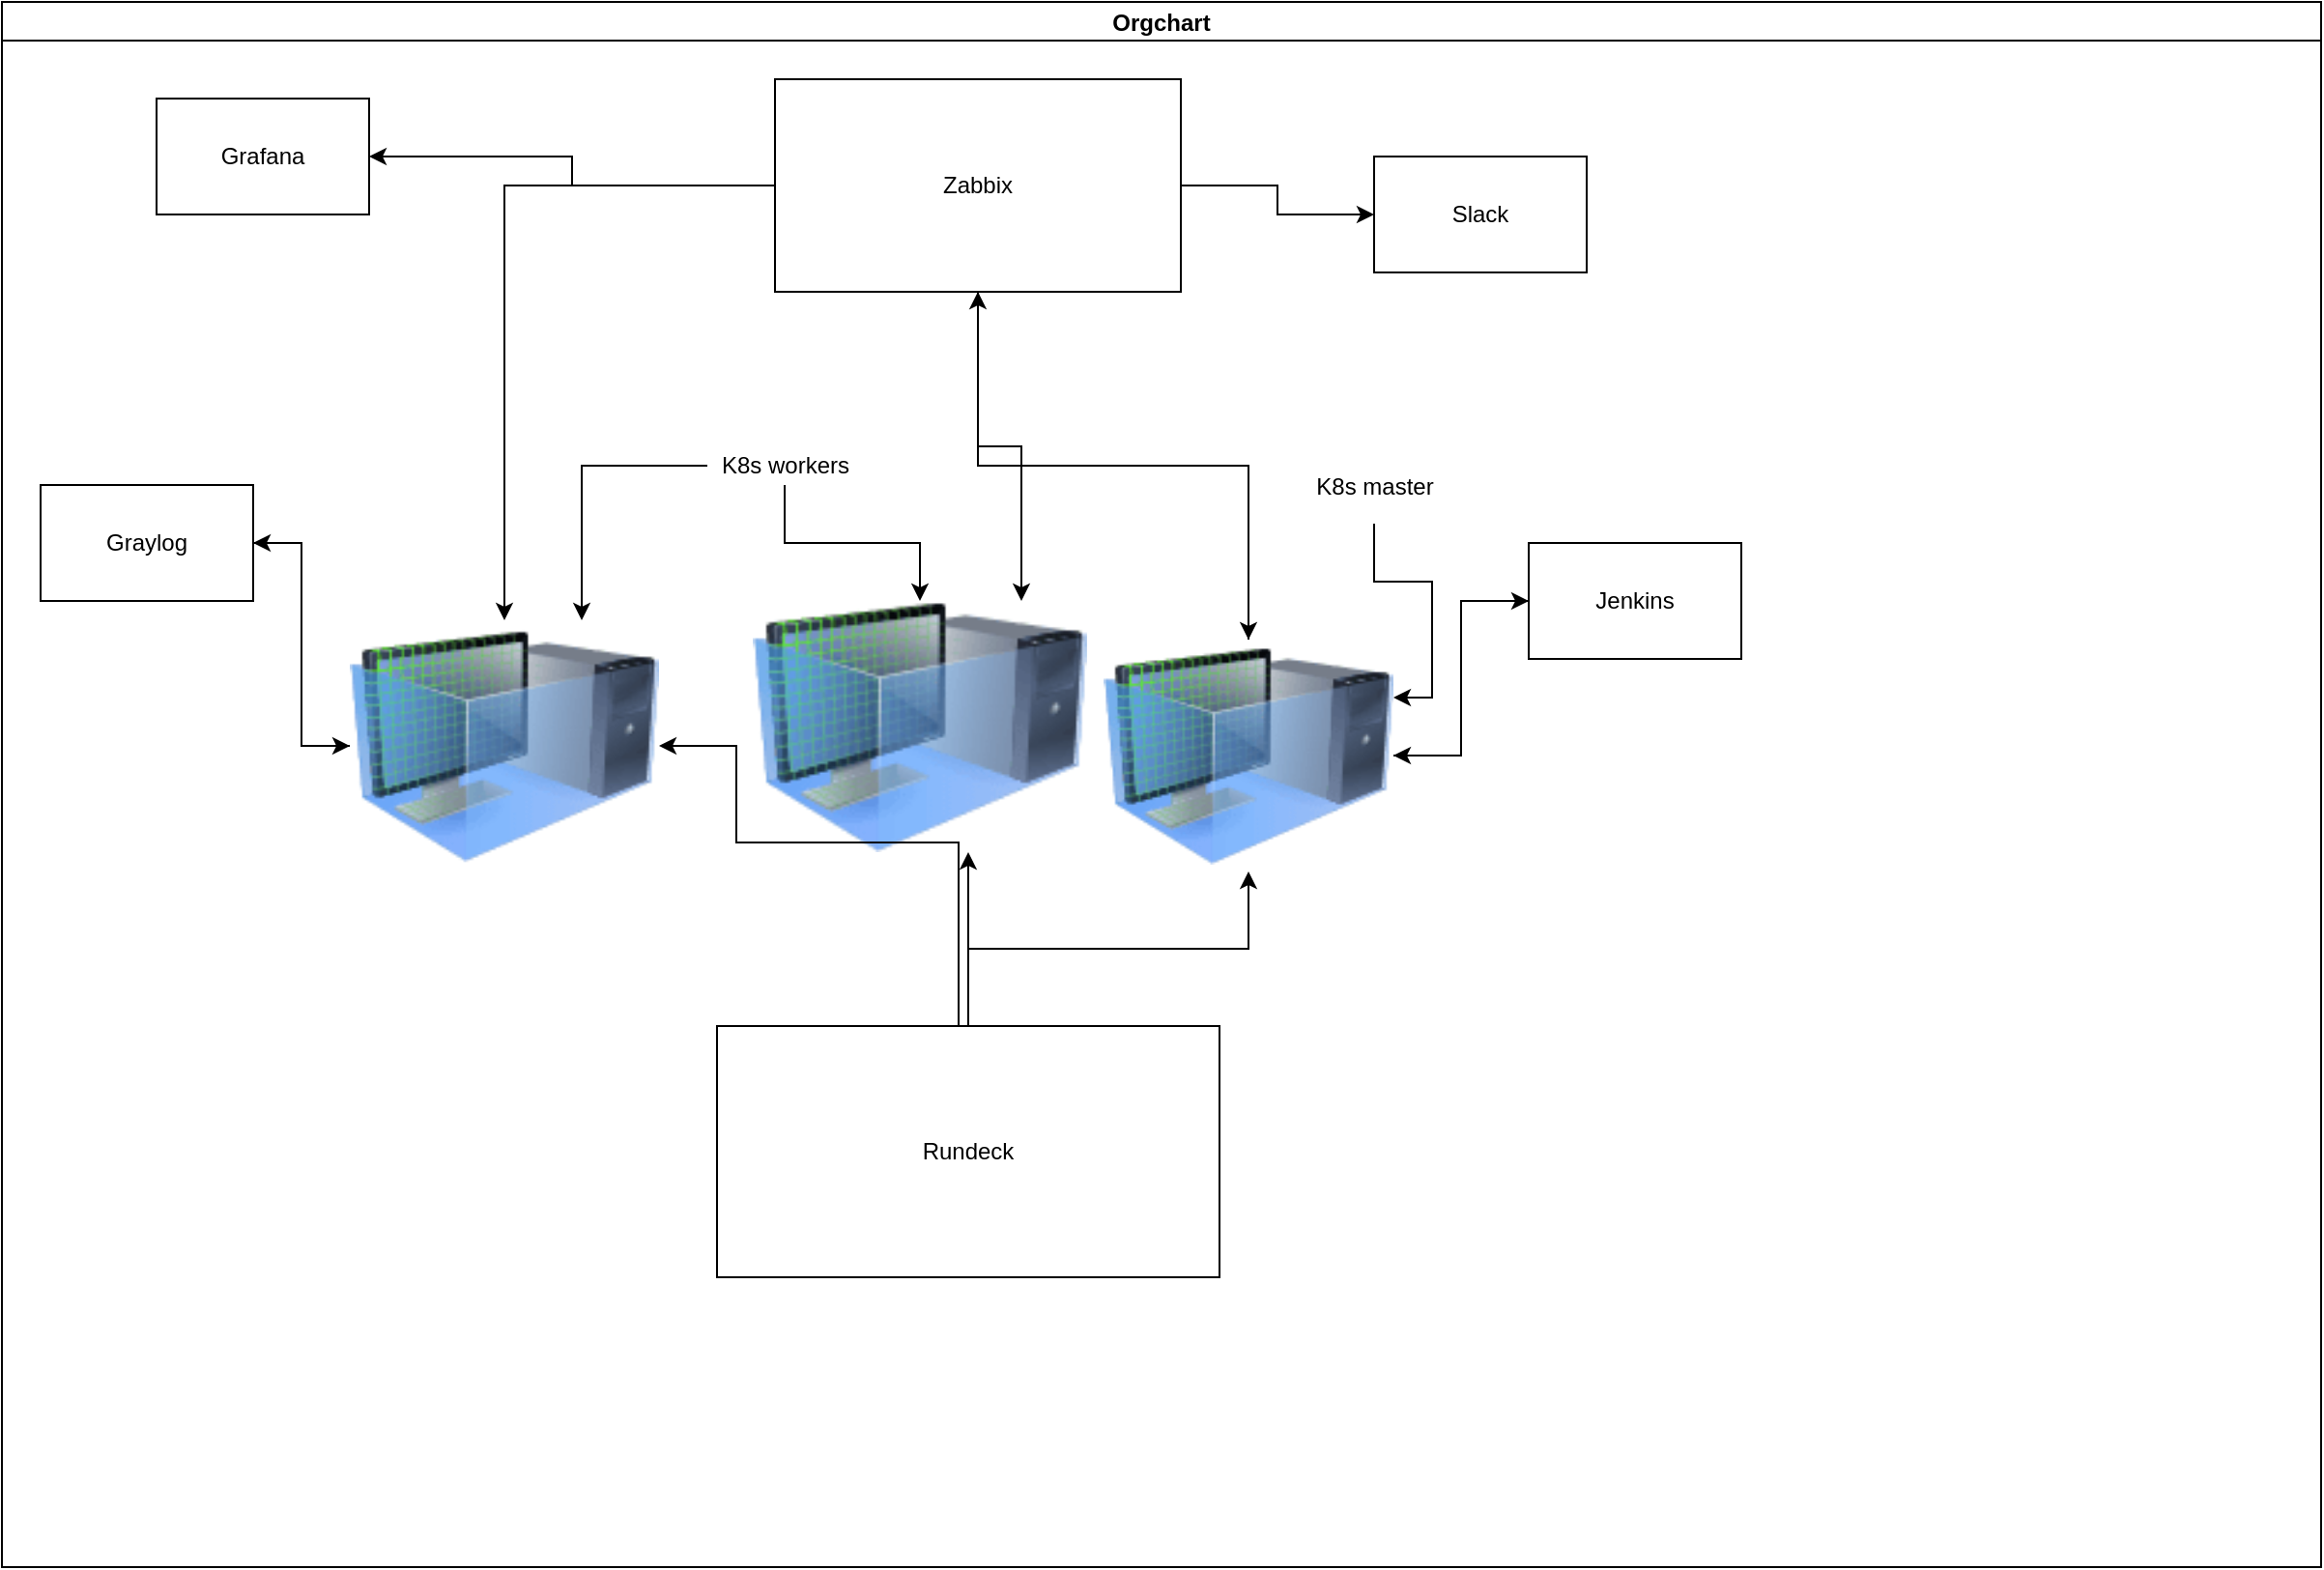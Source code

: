 <mxfile version="15.8.6" type="github">
  <diagram id="nU6tx-ifqsFC6Z16fRk6" name="Page-1">
    <mxGraphModel dx="1422" dy="767" grid="1" gridSize="10" guides="1" tooltips="1" connect="1" arrows="1" fold="1" page="1" pageScale="1" pageWidth="1200" pageHeight="1600" background="none" math="0" shadow="0">
      <root>
        <mxCell id="0" />
        <mxCell id="1" parent="0" />
        <mxCell id="FWQGC3e0asA12aloIRzu-1" value="Orgchart" style="swimlane;startSize=20;horizontal=1;containerType=tree;newEdgeStyle={&quot;edgeStyle&quot;:&quot;elbowEdgeStyle&quot;,&quot;startArrow&quot;:&quot;none&quot;,&quot;endArrow&quot;:&quot;none&quot;};" vertex="1" parent="1">
          <mxGeometry y="30" width="1200" height="810" as="geometry" />
        </mxCell>
        <UserObject label="Grafana" treeRoot="1" id="FWQGC3e0asA12aloIRzu-4">
          <mxCell style="whiteSpace=wrap;html=1;align=center;treeFolding=1;treeMoving=1;newEdgeStyle={&quot;edgeStyle&quot;:&quot;elbowEdgeStyle&quot;,&quot;startArrow&quot;:&quot;none&quot;,&quot;endArrow&quot;:&quot;none&quot;};" vertex="1" parent="FWQGC3e0asA12aloIRzu-1">
            <mxGeometry x="80" y="50" width="110" height="60" as="geometry" />
          </mxCell>
        </UserObject>
        <mxCell id="FWQGC3e0asA12aloIRzu-15" style="edgeStyle=orthogonalEdgeStyle;rounded=0;orthogonalLoop=1;jettySize=auto;html=1;entryX=0.75;entryY=0;entryDx=0;entryDy=0;fontSize=29;" edge="1" parent="FWQGC3e0asA12aloIRzu-1" source="FWQGC3e0asA12aloIRzu-7" target="FWQGC3e0asA12aloIRzu-13">
          <mxGeometry relative="1" as="geometry" />
        </mxCell>
        <mxCell id="FWQGC3e0asA12aloIRzu-17" style="edgeStyle=orthogonalEdgeStyle;rounded=0;orthogonalLoop=1;jettySize=auto;html=1;fontSize=29;" edge="1" parent="FWQGC3e0asA12aloIRzu-1" source="FWQGC3e0asA12aloIRzu-7" target="FWQGC3e0asA12aloIRzu-12">
          <mxGeometry relative="1" as="geometry" />
        </mxCell>
        <mxCell id="FWQGC3e0asA12aloIRzu-19" style="edgeStyle=orthogonalEdgeStyle;rounded=0;orthogonalLoop=1;jettySize=auto;html=1;entryX=0.5;entryY=0;entryDx=0;entryDy=0;fontSize=29;" edge="1" parent="FWQGC3e0asA12aloIRzu-1" source="FWQGC3e0asA12aloIRzu-7" target="FWQGC3e0asA12aloIRzu-14">
          <mxGeometry relative="1" as="geometry" />
        </mxCell>
        <mxCell id="FWQGC3e0asA12aloIRzu-39" style="edgeStyle=orthogonalEdgeStyle;rounded=0;orthogonalLoop=1;jettySize=auto;html=1;entryX=1;entryY=0.5;entryDx=0;entryDy=0;fontSize=29;" edge="1" parent="FWQGC3e0asA12aloIRzu-1" source="FWQGC3e0asA12aloIRzu-7" target="FWQGC3e0asA12aloIRzu-4">
          <mxGeometry relative="1" as="geometry" />
        </mxCell>
        <mxCell id="FWQGC3e0asA12aloIRzu-58" style="edgeStyle=orthogonalEdgeStyle;rounded=0;orthogonalLoop=1;jettySize=auto;html=1;entryX=0;entryY=0.5;entryDx=0;entryDy=0;fontSize=12;strokeColor=default;" edge="1" parent="FWQGC3e0asA12aloIRzu-1" source="FWQGC3e0asA12aloIRzu-7" target="FWQGC3e0asA12aloIRzu-57">
          <mxGeometry relative="1" as="geometry" />
        </mxCell>
        <UserObject label="Zabbix" treeRoot="1" id="FWQGC3e0asA12aloIRzu-7">
          <mxCell style="whiteSpace=wrap;html=1;align=center;treeFolding=1;treeMoving=1;newEdgeStyle={&quot;edgeStyle&quot;:&quot;elbowEdgeStyle&quot;,&quot;startArrow&quot;:&quot;none&quot;,&quot;endArrow&quot;:&quot;none&quot;};" vertex="1" parent="FWQGC3e0asA12aloIRzu-1">
            <mxGeometry x="400" y="40" width="210" height="110" as="geometry" />
          </mxCell>
        </UserObject>
        <mxCell id="FWQGC3e0asA12aloIRzu-48" style="edgeStyle=orthogonalEdgeStyle;rounded=0;orthogonalLoop=1;jettySize=auto;html=1;entryX=1;entryY=0.5;entryDx=0;entryDy=0;fontSize=29;strokeColor=default;" edge="1" parent="FWQGC3e0asA12aloIRzu-1" source="FWQGC3e0asA12aloIRzu-12" target="FWQGC3e0asA12aloIRzu-40">
          <mxGeometry relative="1" as="geometry" />
        </mxCell>
        <mxCell id="FWQGC3e0asA12aloIRzu-12" value="" style="image;html=1;image=img/lib/clip_art/computers/Virtual_Machine_128x128.png" vertex="1" parent="FWQGC3e0asA12aloIRzu-1">
          <mxGeometry x="180" y="320" width="160" height="130" as="geometry" />
        </mxCell>
        <mxCell id="FWQGC3e0asA12aloIRzu-13" value="" style="image;html=1;image=img/lib/clip_art/computers/Virtual_Machine_128x128.png" vertex="1" parent="FWQGC3e0asA12aloIRzu-1">
          <mxGeometry x="370" y="310" width="210" height="130" as="geometry" />
        </mxCell>
        <mxCell id="FWQGC3e0asA12aloIRzu-38" style="edgeStyle=orthogonalEdgeStyle;rounded=0;orthogonalLoop=1;jettySize=auto;html=1;entryX=0.5;entryY=1;entryDx=0;entryDy=0;fontSize=29;" edge="1" parent="FWQGC3e0asA12aloIRzu-1" source="FWQGC3e0asA12aloIRzu-14" target="FWQGC3e0asA12aloIRzu-7">
          <mxGeometry relative="1" as="geometry" />
        </mxCell>
        <mxCell id="FWQGC3e0asA12aloIRzu-51" style="edgeStyle=orthogonalEdgeStyle;rounded=0;orthogonalLoop=1;jettySize=auto;html=1;entryX=0;entryY=0.5;entryDx=0;entryDy=0;fontSize=29;strokeColor=default;" edge="1" parent="FWQGC3e0asA12aloIRzu-1" source="FWQGC3e0asA12aloIRzu-14" target="FWQGC3e0asA12aloIRzu-49">
          <mxGeometry relative="1" as="geometry" />
        </mxCell>
        <mxCell id="FWQGC3e0asA12aloIRzu-14" value="" style="image;html=1;image=img/lib/clip_art/computers/Virtual_Machine_128x128.png" vertex="1" parent="FWQGC3e0asA12aloIRzu-1">
          <mxGeometry x="570" y="330" width="150" height="120" as="geometry" />
        </mxCell>
        <mxCell id="FWQGC3e0asA12aloIRzu-34" style="edgeStyle=orthogonalEdgeStyle;rounded=0;orthogonalLoop=1;jettySize=auto;html=1;fontSize=29;" edge="1" parent="FWQGC3e0asA12aloIRzu-1" source="FWQGC3e0asA12aloIRzu-27" target="FWQGC3e0asA12aloIRzu-12">
          <mxGeometry relative="1" as="geometry">
            <mxPoint x="340" y="410" as="targetPoint" />
            <Array as="points">
              <mxPoint x="495" y="435" />
              <mxPoint x="380" y="435" />
            </Array>
          </mxGeometry>
        </mxCell>
        <mxCell id="FWQGC3e0asA12aloIRzu-35" style="edgeStyle=orthogonalEdgeStyle;rounded=0;orthogonalLoop=1;jettySize=auto;html=1;fontSize=29;" edge="1" parent="FWQGC3e0asA12aloIRzu-1" source="FWQGC3e0asA12aloIRzu-27" target="FWQGC3e0asA12aloIRzu-13">
          <mxGeometry relative="1" as="geometry">
            <Array as="points">
              <mxPoint x="495" y="435" />
              <mxPoint x="495" y="435" />
            </Array>
          </mxGeometry>
        </mxCell>
        <mxCell id="FWQGC3e0asA12aloIRzu-36" style="edgeStyle=orthogonalEdgeStyle;rounded=0;orthogonalLoop=1;jettySize=auto;html=1;fontSize=29;" edge="1" parent="FWQGC3e0asA12aloIRzu-1" source="FWQGC3e0asA12aloIRzu-27" target="FWQGC3e0asA12aloIRzu-14">
          <mxGeometry relative="1" as="geometry" />
        </mxCell>
        <UserObject label="Rundeck" treeRoot="1" id="FWQGC3e0asA12aloIRzu-27">
          <mxCell style="whiteSpace=wrap;html=1;align=center;treeFolding=1;treeMoving=1;newEdgeStyle={&quot;edgeStyle&quot;:&quot;elbowEdgeStyle&quot;,&quot;startArrow&quot;:&quot;none&quot;,&quot;endArrow&quot;:&quot;none&quot;};" vertex="1" parent="FWQGC3e0asA12aloIRzu-1">
            <mxGeometry x="370" y="530" width="260" height="130" as="geometry" />
          </mxCell>
        </UserObject>
        <mxCell id="FWQGC3e0asA12aloIRzu-47" style="edgeStyle=orthogonalEdgeStyle;rounded=0;orthogonalLoop=1;jettySize=auto;html=1;entryX=0;entryY=0.5;entryDx=0;entryDy=0;fontSize=29;strokeColor=default;" edge="1" parent="FWQGC3e0asA12aloIRzu-1" source="FWQGC3e0asA12aloIRzu-40" target="FWQGC3e0asA12aloIRzu-12">
          <mxGeometry relative="1" as="geometry" />
        </mxCell>
        <UserObject label="Graylog" treeRoot="1" id="FWQGC3e0asA12aloIRzu-40">
          <mxCell style="whiteSpace=wrap;html=1;align=center;treeFolding=1;treeMoving=1;newEdgeStyle={&quot;edgeStyle&quot;:&quot;elbowEdgeStyle&quot;,&quot;startArrow&quot;:&quot;none&quot;,&quot;endArrow&quot;:&quot;none&quot;};" vertex="1" parent="FWQGC3e0asA12aloIRzu-1">
            <mxGeometry x="20" y="250" width="110" height="60" as="geometry" />
          </mxCell>
        </UserObject>
        <mxCell id="FWQGC3e0asA12aloIRzu-50" style="edgeStyle=orthogonalEdgeStyle;rounded=0;orthogonalLoop=1;jettySize=auto;html=1;fontSize=29;strokeColor=default;" edge="1" parent="FWQGC3e0asA12aloIRzu-1" source="FWQGC3e0asA12aloIRzu-49" target="FWQGC3e0asA12aloIRzu-14">
          <mxGeometry relative="1" as="geometry" />
        </mxCell>
        <UserObject label="Jenkins" treeRoot="1" id="FWQGC3e0asA12aloIRzu-49">
          <mxCell style="whiteSpace=wrap;html=1;align=center;treeFolding=1;treeMoving=1;newEdgeStyle={&quot;edgeStyle&quot;:&quot;elbowEdgeStyle&quot;,&quot;startArrow&quot;:&quot;none&quot;,&quot;endArrow&quot;:&quot;none&quot;};" vertex="1" parent="FWQGC3e0asA12aloIRzu-1">
            <mxGeometry x="790" y="280" width="110" height="60" as="geometry" />
          </mxCell>
        </UserObject>
        <mxCell id="FWQGC3e0asA12aloIRzu-55" style="edgeStyle=orthogonalEdgeStyle;rounded=0;orthogonalLoop=1;jettySize=auto;html=1;fontSize=12;strokeColor=default;" edge="1" parent="FWQGC3e0asA12aloIRzu-1" source="FWQGC3e0asA12aloIRzu-54" target="FWQGC3e0asA12aloIRzu-13">
          <mxGeometry relative="1" as="geometry" />
        </mxCell>
        <mxCell id="FWQGC3e0asA12aloIRzu-56" style="edgeStyle=orthogonalEdgeStyle;rounded=0;orthogonalLoop=1;jettySize=auto;html=1;entryX=0.75;entryY=0;entryDx=0;entryDy=0;fontSize=12;strokeColor=default;" edge="1" parent="FWQGC3e0asA12aloIRzu-1" source="FWQGC3e0asA12aloIRzu-54" target="FWQGC3e0asA12aloIRzu-12">
          <mxGeometry relative="1" as="geometry" />
        </mxCell>
        <mxCell id="FWQGC3e0asA12aloIRzu-54" value="K8s workers" style="text;html=1;align=center;verticalAlign=middle;resizable=0;points=[];autosize=1;strokeColor=none;fillColor=none;fontSize=12;" vertex="1" parent="FWQGC3e0asA12aloIRzu-1">
          <mxGeometry x="365" y="230" width="80" height="20" as="geometry" />
        </mxCell>
        <UserObject label="Slack" treeRoot="1" id="FWQGC3e0asA12aloIRzu-57">
          <mxCell style="whiteSpace=wrap;html=1;align=center;treeFolding=1;treeMoving=1;newEdgeStyle={&quot;edgeStyle&quot;:&quot;elbowEdgeStyle&quot;,&quot;startArrow&quot;:&quot;none&quot;,&quot;endArrow&quot;:&quot;none&quot;};" vertex="1" parent="FWQGC3e0asA12aloIRzu-1">
            <mxGeometry x="710" y="80" width="110" height="60" as="geometry" />
          </mxCell>
        </UserObject>
        <mxCell id="FWQGC3e0asA12aloIRzu-52" value="&lt;font style=&quot;font-size: 12px&quot;&gt;K8s master&lt;/font&gt;" style="text;html=1;align=center;verticalAlign=middle;resizable=0;points=[];autosize=1;strokeColor=none;fillColor=none;fontSize=29;" vertex="1" parent="FWQGC3e0asA12aloIRzu-1">
          <mxGeometry x="670" y="220" width="80" height="50" as="geometry" />
        </mxCell>
        <mxCell id="FWQGC3e0asA12aloIRzu-53" style="edgeStyle=orthogonalEdgeStyle;rounded=0;orthogonalLoop=1;jettySize=auto;html=1;entryX=1;entryY=0.25;entryDx=0;entryDy=0;fontSize=12;strokeColor=default;" edge="1" parent="FWQGC3e0asA12aloIRzu-1" source="FWQGC3e0asA12aloIRzu-52" target="FWQGC3e0asA12aloIRzu-14">
          <mxGeometry relative="1" as="geometry" />
        </mxCell>
      </root>
    </mxGraphModel>
  </diagram>
</mxfile>
